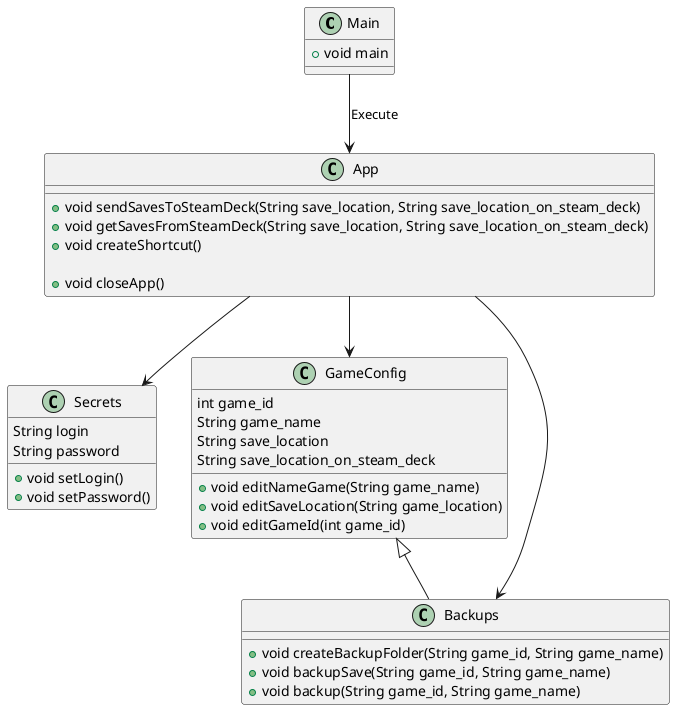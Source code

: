 @startuml

class Main{
+void main
}

class Secrets{
String login
String password

+void setLogin()
+void setPassword()
}

class App{
+void sendSavesToSteamDeck(String save_location, String save_location_on_steam_deck)
+void getSavesFromSteamDeck(String save_location, String save_location_on_steam_deck)
+void createShortcut()

+void closeApp()
}

class GameConfig{
int game_id
String game_name
String save_location
String save_location_on_steam_deck

+void editNameGame(String game_name)
+void editSaveLocation(String game_location)
+void editGameId(int game_id)
}

class Backups extends GameConfig{

+void createBackupFolder(String game_id, String game_name)
+void backupSave(String game_id, String game_name)
+void backup(String game_id, String game_name)
}

Main --> App: Execute
App --> Secrets
App --> GameConfig
App --> Backups


@enduml
